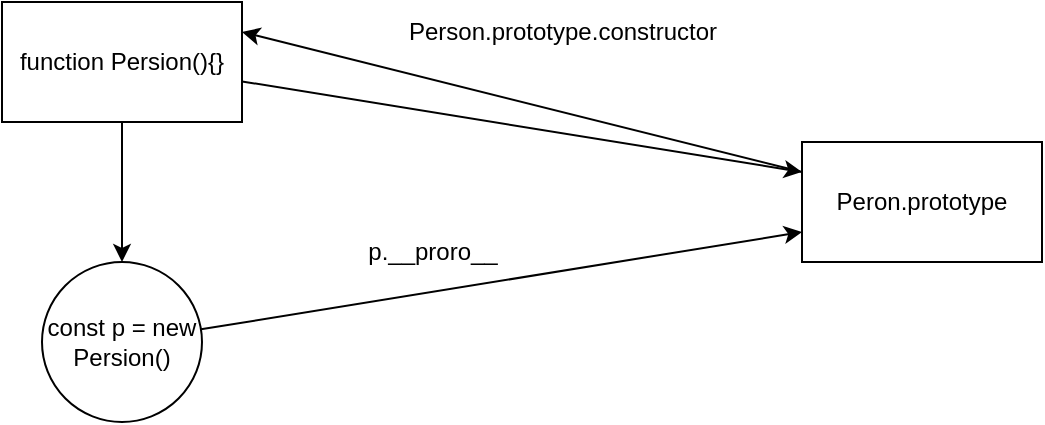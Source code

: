 <mxfile>
    <diagram id="b-QCdIOvfcrRmPntEvZk" name="第 1 页">
        <mxGraphModel dx="1094" dy="685" grid="1" gridSize="10" guides="1" tooltips="1" connect="1" arrows="1" fold="1" page="1" pageScale="1" pageWidth="827" pageHeight="1169" math="0" shadow="0">
            <root>
                <mxCell id="0"/>
                <mxCell id="1" parent="0"/>
                <mxCell id="4" style="edgeStyle=none;html=1;entryX=0.5;entryY=0;entryDx=0;entryDy=0;" parent="1" source="2" target="3" edge="1">
                    <mxGeometry relative="1" as="geometry"/>
                </mxCell>
                <mxCell id="10" style="edgeStyle=none;html=1;entryX=0;entryY=0.25;entryDx=0;entryDy=0;" parent="1" source="2" target="9" edge="1">
                    <mxGeometry relative="1" as="geometry"/>
                </mxCell>
                <mxCell id="2" value="function Persion(){}" style="rounded=0;whiteSpace=wrap;html=1;" parent="1" vertex="1">
                    <mxGeometry x="170" y="200" width="120" height="60" as="geometry"/>
                </mxCell>
                <mxCell id="11" style="edgeStyle=none;html=1;entryX=0;entryY=0.75;entryDx=0;entryDy=0;" parent="1" source="3" target="9" edge="1">
                    <mxGeometry relative="1" as="geometry"/>
                </mxCell>
                <mxCell id="3" value="const p = new Persion()" style="ellipse;whiteSpace=wrap;html=1;aspect=fixed;" parent="1" vertex="1">
                    <mxGeometry x="190" y="330" width="80" height="80" as="geometry"/>
                </mxCell>
                <mxCell id="7" value="p.__proro__" style="text;html=1;align=center;verticalAlign=middle;resizable=0;points=[];autosize=1;strokeColor=none;fillColor=none;" parent="1" vertex="1">
                    <mxGeometry x="340" y="310" width="90" height="30" as="geometry"/>
                </mxCell>
                <mxCell id="12" style="edgeStyle=none;html=1;entryX=1;entryY=0.25;entryDx=0;entryDy=0;" edge="1" parent="1" source="9" target="2">
                    <mxGeometry relative="1" as="geometry"/>
                </mxCell>
                <mxCell id="9" value="Peron.prototype" style="whiteSpace=wrap;html=1;" parent="1" vertex="1">
                    <mxGeometry x="570" y="270" width="120" height="60" as="geometry"/>
                </mxCell>
                <mxCell id="13" value="Person.prototype.constructor" style="text;html=1;align=center;verticalAlign=middle;resizable=0;points=[];autosize=1;strokeColor=none;fillColor=none;" vertex="1" parent="1">
                    <mxGeometry x="360" y="200" width="180" height="30" as="geometry"/>
                </mxCell>
            </root>
        </mxGraphModel>
    </diagram>
</mxfile>